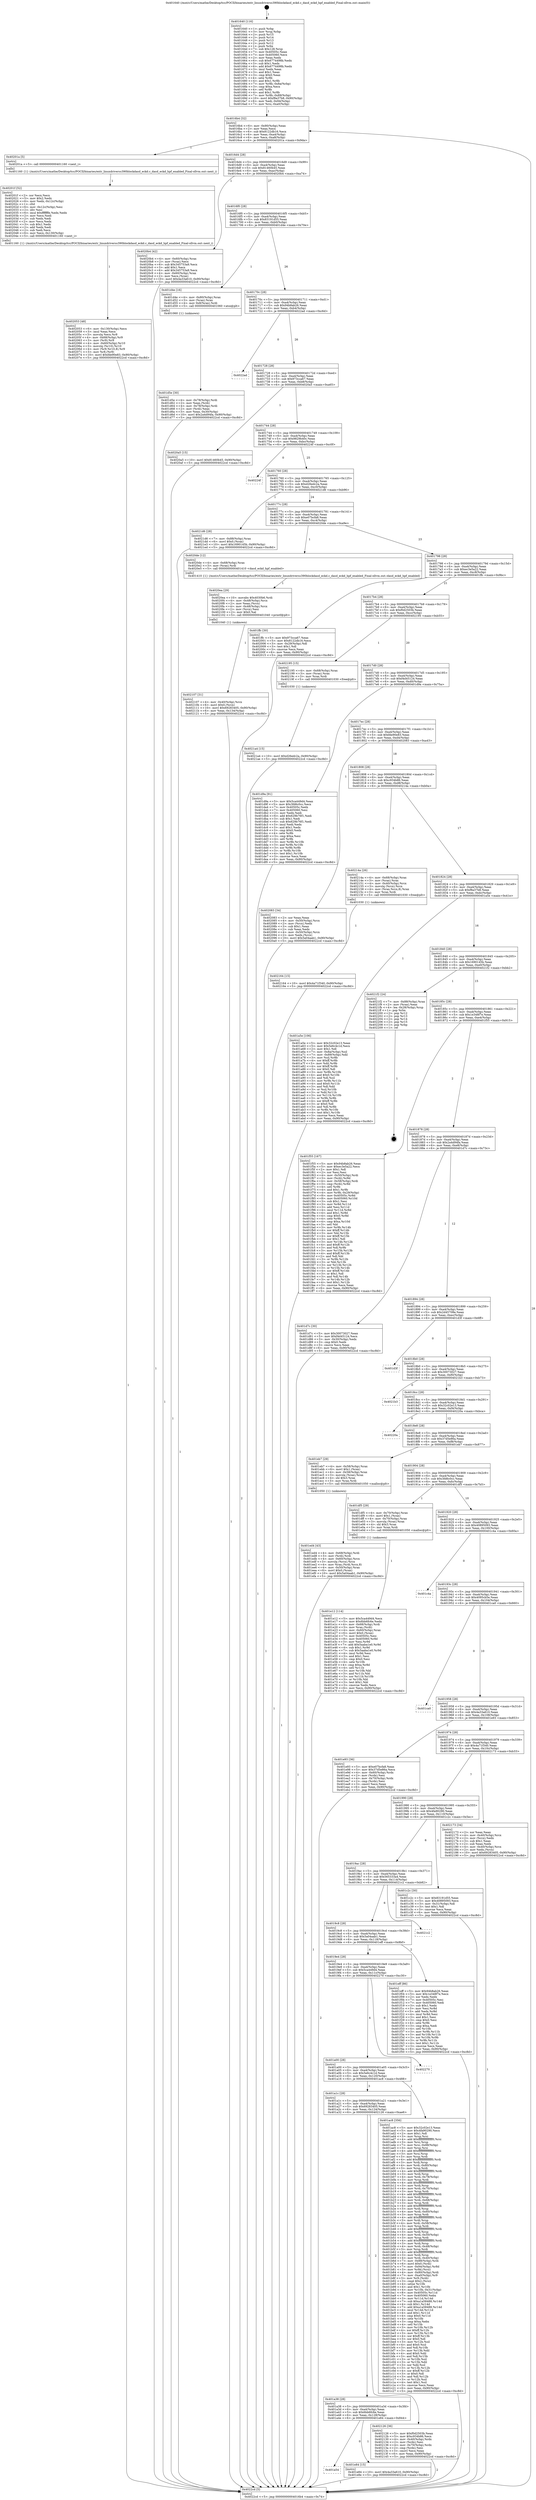 digraph "0x401640" {
  label = "0x401640 (/mnt/c/Users/mathe/Desktop/tcc/POCII/binaries/extr_linuxdriverss390blockdasd_eckd.c_dasd_eckd_hpf_enabled_Final-ollvm.out::main(0))"
  labelloc = "t"
  node[shape=record]

  Entry [label="",width=0.3,height=0.3,shape=circle,fillcolor=black,style=filled]
  "0x4016b4" [label="{
     0x4016b4 [32]\l
     | [instrs]\l
     &nbsp;&nbsp;0x4016b4 \<+6\>: mov -0x90(%rbp),%eax\l
     &nbsp;&nbsp;0x4016ba \<+2\>: mov %eax,%ecx\l
     &nbsp;&nbsp;0x4016bc \<+6\>: sub $0x8122db16,%ecx\l
     &nbsp;&nbsp;0x4016c2 \<+6\>: mov %eax,-0xa4(%rbp)\l
     &nbsp;&nbsp;0x4016c8 \<+6\>: mov %ecx,-0xa8(%rbp)\l
     &nbsp;&nbsp;0x4016ce \<+6\>: je 000000000040201a \<main+0x9da\>\l
  }"]
  "0x40201a" [label="{
     0x40201a [5]\l
     | [instrs]\l
     &nbsp;&nbsp;0x40201a \<+5\>: call 0000000000401160 \<next_i\>\l
     | [calls]\l
     &nbsp;&nbsp;0x401160 \{1\} (/mnt/c/Users/mathe/Desktop/tcc/POCII/binaries/extr_linuxdriverss390blockdasd_eckd.c_dasd_eckd_hpf_enabled_Final-ollvm.out::next_i)\l
  }"]
  "0x4016d4" [label="{
     0x4016d4 [28]\l
     | [instrs]\l
     &nbsp;&nbsp;0x4016d4 \<+5\>: jmp 00000000004016d9 \<main+0x99\>\l
     &nbsp;&nbsp;0x4016d9 \<+6\>: mov -0xa4(%rbp),%eax\l
     &nbsp;&nbsp;0x4016df \<+5\>: sub $0x81460b45,%eax\l
     &nbsp;&nbsp;0x4016e4 \<+6\>: mov %eax,-0xac(%rbp)\l
     &nbsp;&nbsp;0x4016ea \<+6\>: je 00000000004020b4 \<main+0xa74\>\l
  }"]
  Exit [label="",width=0.3,height=0.3,shape=circle,fillcolor=black,style=filled,peripheries=2]
  "0x4020b4" [label="{
     0x4020b4 [42]\l
     | [instrs]\l
     &nbsp;&nbsp;0x4020b4 \<+4\>: mov -0x60(%rbp),%rax\l
     &nbsp;&nbsp;0x4020b8 \<+2\>: mov (%rax),%ecx\l
     &nbsp;&nbsp;0x4020ba \<+6\>: sub $0x345753a9,%ecx\l
     &nbsp;&nbsp;0x4020c0 \<+3\>: add $0x1,%ecx\l
     &nbsp;&nbsp;0x4020c3 \<+6\>: add $0x345753a9,%ecx\l
     &nbsp;&nbsp;0x4020c9 \<+4\>: mov -0x60(%rbp),%rax\l
     &nbsp;&nbsp;0x4020cd \<+2\>: mov %ecx,(%rax)\l
     &nbsp;&nbsp;0x4020cf \<+10\>: movl $0x4a33a610,-0x90(%rbp)\l
     &nbsp;&nbsp;0x4020d9 \<+5\>: jmp 00000000004022cd \<main+0xc8d\>\l
  }"]
  "0x4016f0" [label="{
     0x4016f0 [28]\l
     | [instrs]\l
     &nbsp;&nbsp;0x4016f0 \<+5\>: jmp 00000000004016f5 \<main+0xb5\>\l
     &nbsp;&nbsp;0x4016f5 \<+6\>: mov -0xa4(%rbp),%eax\l
     &nbsp;&nbsp;0x4016fb \<+5\>: sub $0x83191d55,%eax\l
     &nbsp;&nbsp;0x401700 \<+6\>: mov %eax,-0xb0(%rbp)\l
     &nbsp;&nbsp;0x401706 \<+6\>: je 0000000000401d4e \<main+0x70e\>\l
  }"]
  "0x4021a4" [label="{
     0x4021a4 [15]\l
     | [instrs]\l
     &nbsp;&nbsp;0x4021a4 \<+10\>: movl $0xd26edc2a,-0x90(%rbp)\l
     &nbsp;&nbsp;0x4021ae \<+5\>: jmp 00000000004022cd \<main+0xc8d\>\l
  }"]
  "0x401d4e" [label="{
     0x401d4e [16]\l
     | [instrs]\l
     &nbsp;&nbsp;0x401d4e \<+4\>: mov -0x80(%rbp),%rax\l
     &nbsp;&nbsp;0x401d52 \<+3\>: mov (%rax),%rax\l
     &nbsp;&nbsp;0x401d55 \<+4\>: mov 0x8(%rax),%rdi\l
     &nbsp;&nbsp;0x401d59 \<+5\>: call 0000000000401060 \<atoi@plt\>\l
     | [calls]\l
     &nbsp;&nbsp;0x401060 \{1\} (unknown)\l
  }"]
  "0x40170c" [label="{
     0x40170c [28]\l
     | [instrs]\l
     &nbsp;&nbsp;0x40170c \<+5\>: jmp 0000000000401711 \<main+0xd1\>\l
     &nbsp;&nbsp;0x401711 \<+6\>: mov -0xa4(%rbp),%eax\l
     &nbsp;&nbsp;0x401717 \<+5\>: sub $0x94b8ab26,%eax\l
     &nbsp;&nbsp;0x40171c \<+6\>: mov %eax,-0xb4(%rbp)\l
     &nbsp;&nbsp;0x401722 \<+6\>: je 00000000004022ad \<main+0xc6d\>\l
  }"]
  "0x402164" [label="{
     0x402164 [15]\l
     | [instrs]\l
     &nbsp;&nbsp;0x402164 \<+10\>: movl $0x4a71f340,-0x90(%rbp)\l
     &nbsp;&nbsp;0x40216e \<+5\>: jmp 00000000004022cd \<main+0xc8d\>\l
  }"]
  "0x4022ad" [label="{
     0x4022ad\l
  }", style=dashed]
  "0x401728" [label="{
     0x401728 [28]\l
     | [instrs]\l
     &nbsp;&nbsp;0x401728 \<+5\>: jmp 000000000040172d \<main+0xed\>\l
     &nbsp;&nbsp;0x40172d \<+6\>: mov -0xa4(%rbp),%eax\l
     &nbsp;&nbsp;0x401733 \<+5\>: sub $0x973cca67,%eax\l
     &nbsp;&nbsp;0x401738 \<+6\>: mov %eax,-0xb8(%rbp)\l
     &nbsp;&nbsp;0x40173e \<+6\>: je 00000000004020a5 \<main+0xa65\>\l
  }"]
  "0x402107" [label="{
     0x402107 [31]\l
     | [instrs]\l
     &nbsp;&nbsp;0x402107 \<+4\>: mov -0x40(%rbp),%rcx\l
     &nbsp;&nbsp;0x40210b \<+6\>: movl $0x0,(%rcx)\l
     &nbsp;&nbsp;0x402111 \<+10\>: movl $0x69283405,-0x90(%rbp)\l
     &nbsp;&nbsp;0x40211b \<+6\>: mov %eax,-0x134(%rbp)\l
     &nbsp;&nbsp;0x402121 \<+5\>: jmp 00000000004022cd \<main+0xc8d\>\l
  }"]
  "0x4020a5" [label="{
     0x4020a5 [15]\l
     | [instrs]\l
     &nbsp;&nbsp;0x4020a5 \<+10\>: movl $0x81460b45,-0x90(%rbp)\l
     &nbsp;&nbsp;0x4020af \<+5\>: jmp 00000000004022cd \<main+0xc8d\>\l
  }"]
  "0x401744" [label="{
     0x401744 [28]\l
     | [instrs]\l
     &nbsp;&nbsp;0x401744 \<+5\>: jmp 0000000000401749 \<main+0x109\>\l
     &nbsp;&nbsp;0x401749 \<+6\>: mov -0xa4(%rbp),%eax\l
     &nbsp;&nbsp;0x40174f \<+5\>: sub $0x9829b40c,%eax\l
     &nbsp;&nbsp;0x401754 \<+6\>: mov %eax,-0xbc(%rbp)\l
     &nbsp;&nbsp;0x40175a \<+6\>: je 000000000040224f \<main+0xc0f\>\l
  }"]
  "0x4020ea" [label="{
     0x4020ea [29]\l
     | [instrs]\l
     &nbsp;&nbsp;0x4020ea \<+10\>: movabs $0x4030b6,%rdi\l
     &nbsp;&nbsp;0x4020f4 \<+4\>: mov -0x48(%rbp),%rcx\l
     &nbsp;&nbsp;0x4020f8 \<+2\>: mov %eax,(%rcx)\l
     &nbsp;&nbsp;0x4020fa \<+4\>: mov -0x48(%rbp),%rcx\l
     &nbsp;&nbsp;0x4020fe \<+2\>: mov (%rcx),%esi\l
     &nbsp;&nbsp;0x402100 \<+2\>: mov $0x0,%al\l
     &nbsp;&nbsp;0x402102 \<+5\>: call 0000000000401040 \<printf@plt\>\l
     | [calls]\l
     &nbsp;&nbsp;0x401040 \{1\} (unknown)\l
  }"]
  "0x40224f" [label="{
     0x40224f\l
  }", style=dashed]
  "0x401760" [label="{
     0x401760 [28]\l
     | [instrs]\l
     &nbsp;&nbsp;0x401760 \<+5\>: jmp 0000000000401765 \<main+0x125\>\l
     &nbsp;&nbsp;0x401765 \<+6\>: mov -0xa4(%rbp),%eax\l
     &nbsp;&nbsp;0x40176b \<+5\>: sub $0xd26edc2a,%eax\l
     &nbsp;&nbsp;0x401770 \<+6\>: mov %eax,-0xc0(%rbp)\l
     &nbsp;&nbsp;0x401776 \<+6\>: je 00000000004021d6 \<main+0xb96\>\l
  }"]
  "0x402053" [label="{
     0x402053 [48]\l
     | [instrs]\l
     &nbsp;&nbsp;0x402053 \<+6\>: mov -0x130(%rbp),%ecx\l
     &nbsp;&nbsp;0x402059 \<+3\>: imul %eax,%ecx\l
     &nbsp;&nbsp;0x40205c \<+3\>: movslq %ecx,%r8\l
     &nbsp;&nbsp;0x40205f \<+4\>: mov -0x68(%rbp),%r9\l
     &nbsp;&nbsp;0x402063 \<+3\>: mov (%r9),%r9\l
     &nbsp;&nbsp;0x402066 \<+4\>: mov -0x60(%rbp),%r10\l
     &nbsp;&nbsp;0x40206a \<+3\>: movslq (%r10),%r10\l
     &nbsp;&nbsp;0x40206d \<+4\>: mov (%r9,%r10,8),%r9\l
     &nbsp;&nbsp;0x402071 \<+3\>: mov %r8,(%r9)\l
     &nbsp;&nbsp;0x402074 \<+10\>: movl $0xfde90e83,-0x90(%rbp)\l
     &nbsp;&nbsp;0x40207e \<+5\>: jmp 00000000004022cd \<main+0xc8d\>\l
  }"]
  "0x4021d6" [label="{
     0x4021d6 [28]\l
     | [instrs]\l
     &nbsp;&nbsp;0x4021d6 \<+7\>: mov -0x88(%rbp),%rax\l
     &nbsp;&nbsp;0x4021dd \<+6\>: movl $0x0,(%rax)\l
     &nbsp;&nbsp;0x4021e3 \<+10\>: movl $0x1690145b,-0x90(%rbp)\l
     &nbsp;&nbsp;0x4021ed \<+5\>: jmp 00000000004022cd \<main+0xc8d\>\l
  }"]
  "0x40177c" [label="{
     0x40177c [28]\l
     | [instrs]\l
     &nbsp;&nbsp;0x40177c \<+5\>: jmp 0000000000401781 \<main+0x141\>\l
     &nbsp;&nbsp;0x401781 \<+6\>: mov -0xa4(%rbp),%eax\l
     &nbsp;&nbsp;0x401787 \<+5\>: sub $0xe07bcfa8,%eax\l
     &nbsp;&nbsp;0x40178c \<+6\>: mov %eax,-0xc4(%rbp)\l
     &nbsp;&nbsp;0x401792 \<+6\>: je 00000000004020de \<main+0xa9e\>\l
  }"]
  "0x40201f" [label="{
     0x40201f [52]\l
     | [instrs]\l
     &nbsp;&nbsp;0x40201f \<+2\>: xor %ecx,%ecx\l
     &nbsp;&nbsp;0x402021 \<+5\>: mov $0x2,%edx\l
     &nbsp;&nbsp;0x402026 \<+6\>: mov %edx,-0x12c(%rbp)\l
     &nbsp;&nbsp;0x40202c \<+1\>: cltd\l
     &nbsp;&nbsp;0x40202d \<+6\>: mov -0x12c(%rbp),%esi\l
     &nbsp;&nbsp;0x402033 \<+2\>: idiv %esi\l
     &nbsp;&nbsp;0x402035 \<+6\>: imul $0xfffffffe,%edx,%edx\l
     &nbsp;&nbsp;0x40203b \<+2\>: mov %ecx,%edi\l
     &nbsp;&nbsp;0x40203d \<+2\>: sub %edx,%edi\l
     &nbsp;&nbsp;0x40203f \<+2\>: mov %ecx,%edx\l
     &nbsp;&nbsp;0x402041 \<+3\>: sub $0x1,%edx\l
     &nbsp;&nbsp;0x402044 \<+2\>: add %edx,%edi\l
     &nbsp;&nbsp;0x402046 \<+2\>: sub %edi,%ecx\l
     &nbsp;&nbsp;0x402048 \<+6\>: mov %ecx,-0x130(%rbp)\l
     &nbsp;&nbsp;0x40204e \<+5\>: call 0000000000401160 \<next_i\>\l
     | [calls]\l
     &nbsp;&nbsp;0x401160 \{1\} (/mnt/c/Users/mathe/Desktop/tcc/POCII/binaries/extr_linuxdriverss390blockdasd_eckd.c_dasd_eckd_hpf_enabled_Final-ollvm.out::next_i)\l
  }"]
  "0x4020de" [label="{
     0x4020de [12]\l
     | [instrs]\l
     &nbsp;&nbsp;0x4020de \<+4\>: mov -0x68(%rbp),%rax\l
     &nbsp;&nbsp;0x4020e2 \<+3\>: mov (%rax),%rdi\l
     &nbsp;&nbsp;0x4020e5 \<+5\>: call 0000000000401410 \<dasd_eckd_hpf_enabled\>\l
     | [calls]\l
     &nbsp;&nbsp;0x401410 \{1\} (/mnt/c/Users/mathe/Desktop/tcc/POCII/binaries/extr_linuxdriverss390blockdasd_eckd.c_dasd_eckd_hpf_enabled_Final-ollvm.out::dasd_eckd_hpf_enabled)\l
  }"]
  "0x401798" [label="{
     0x401798 [28]\l
     | [instrs]\l
     &nbsp;&nbsp;0x401798 \<+5\>: jmp 000000000040179d \<main+0x15d\>\l
     &nbsp;&nbsp;0x40179d \<+6\>: mov -0xa4(%rbp),%eax\l
     &nbsp;&nbsp;0x4017a3 \<+5\>: sub $0xec3e5a22,%eax\l
     &nbsp;&nbsp;0x4017a8 \<+6\>: mov %eax,-0xc8(%rbp)\l
     &nbsp;&nbsp;0x4017ae \<+6\>: je 0000000000401ffc \<main+0x9bc\>\l
  }"]
  "0x401ed4" [label="{
     0x401ed4 [43]\l
     | [instrs]\l
     &nbsp;&nbsp;0x401ed4 \<+4\>: mov -0x68(%rbp),%rdi\l
     &nbsp;&nbsp;0x401ed8 \<+3\>: mov (%rdi),%rdi\l
     &nbsp;&nbsp;0x401edb \<+4\>: mov -0x60(%rbp),%rcx\l
     &nbsp;&nbsp;0x401edf \<+3\>: movslq (%rcx),%rcx\l
     &nbsp;&nbsp;0x401ee2 \<+4\>: mov %rax,(%rdi,%rcx,8)\l
     &nbsp;&nbsp;0x401ee6 \<+4\>: mov -0x50(%rbp),%rax\l
     &nbsp;&nbsp;0x401eea \<+6\>: movl $0x0,(%rax)\l
     &nbsp;&nbsp;0x401ef0 \<+10\>: movl $0x5a04aab1,-0x90(%rbp)\l
     &nbsp;&nbsp;0x401efa \<+5\>: jmp 00000000004022cd \<main+0xc8d\>\l
  }"]
  "0x401ffc" [label="{
     0x401ffc [30]\l
     | [instrs]\l
     &nbsp;&nbsp;0x401ffc \<+5\>: mov $0x973cca67,%eax\l
     &nbsp;&nbsp;0x402001 \<+5\>: mov $0x8122db16,%ecx\l
     &nbsp;&nbsp;0x402006 \<+3\>: mov -0x29(%rbp),%dl\l
     &nbsp;&nbsp;0x402009 \<+3\>: test $0x1,%dl\l
     &nbsp;&nbsp;0x40200c \<+3\>: cmovne %ecx,%eax\l
     &nbsp;&nbsp;0x40200f \<+6\>: mov %eax,-0x90(%rbp)\l
     &nbsp;&nbsp;0x402015 \<+5\>: jmp 00000000004022cd \<main+0xc8d\>\l
  }"]
  "0x4017b4" [label="{
     0x4017b4 [28]\l
     | [instrs]\l
     &nbsp;&nbsp;0x4017b4 \<+5\>: jmp 00000000004017b9 \<main+0x179\>\l
     &nbsp;&nbsp;0x4017b9 \<+6\>: mov -0xa4(%rbp),%eax\l
     &nbsp;&nbsp;0x4017bf \<+5\>: sub $0xf0d2503b,%eax\l
     &nbsp;&nbsp;0x4017c4 \<+6\>: mov %eax,-0xcc(%rbp)\l
     &nbsp;&nbsp;0x4017ca \<+6\>: je 0000000000402195 \<main+0xb55\>\l
  }"]
  "0x401a54" [label="{
     0x401a54\l
  }", style=dashed]
  "0x402195" [label="{
     0x402195 [15]\l
     | [instrs]\l
     &nbsp;&nbsp;0x402195 \<+4\>: mov -0x68(%rbp),%rax\l
     &nbsp;&nbsp;0x402199 \<+3\>: mov (%rax),%rax\l
     &nbsp;&nbsp;0x40219c \<+3\>: mov %rax,%rdi\l
     &nbsp;&nbsp;0x40219f \<+5\>: call 0000000000401030 \<free@plt\>\l
     | [calls]\l
     &nbsp;&nbsp;0x401030 \{1\} (unknown)\l
  }"]
  "0x4017d0" [label="{
     0x4017d0 [28]\l
     | [instrs]\l
     &nbsp;&nbsp;0x4017d0 \<+5\>: jmp 00000000004017d5 \<main+0x195\>\l
     &nbsp;&nbsp;0x4017d5 \<+6\>: mov -0xa4(%rbp),%eax\l
     &nbsp;&nbsp;0x4017db \<+5\>: sub $0xf4d45124,%eax\l
     &nbsp;&nbsp;0x4017e0 \<+6\>: mov %eax,-0xd0(%rbp)\l
     &nbsp;&nbsp;0x4017e6 \<+6\>: je 0000000000401d9a \<main+0x75a\>\l
  }"]
  "0x401e84" [label="{
     0x401e84 [15]\l
     | [instrs]\l
     &nbsp;&nbsp;0x401e84 \<+10\>: movl $0x4a33a610,-0x90(%rbp)\l
     &nbsp;&nbsp;0x401e8e \<+5\>: jmp 00000000004022cd \<main+0xc8d\>\l
  }"]
  "0x401d9a" [label="{
     0x401d9a [91]\l
     | [instrs]\l
     &nbsp;&nbsp;0x401d9a \<+5\>: mov $0x5ca449d4,%eax\l
     &nbsp;&nbsp;0x401d9f \<+5\>: mov $0x3fd6c0cc,%ecx\l
     &nbsp;&nbsp;0x401da4 \<+7\>: mov 0x40505c,%edx\l
     &nbsp;&nbsp;0x401dab \<+7\>: mov 0x405060,%esi\l
     &nbsp;&nbsp;0x401db2 \<+2\>: mov %edx,%edi\l
     &nbsp;&nbsp;0x401db4 \<+6\>: add $0x629b76f1,%edi\l
     &nbsp;&nbsp;0x401dba \<+3\>: sub $0x1,%edi\l
     &nbsp;&nbsp;0x401dbd \<+6\>: sub $0x629b76f1,%edi\l
     &nbsp;&nbsp;0x401dc3 \<+3\>: imul %edi,%edx\l
     &nbsp;&nbsp;0x401dc6 \<+3\>: and $0x1,%edx\l
     &nbsp;&nbsp;0x401dc9 \<+3\>: cmp $0x0,%edx\l
     &nbsp;&nbsp;0x401dcc \<+4\>: sete %r8b\l
     &nbsp;&nbsp;0x401dd0 \<+3\>: cmp $0xa,%esi\l
     &nbsp;&nbsp;0x401dd3 \<+4\>: setl %r9b\l
     &nbsp;&nbsp;0x401dd7 \<+3\>: mov %r8b,%r10b\l
     &nbsp;&nbsp;0x401dda \<+3\>: and %r9b,%r10b\l
     &nbsp;&nbsp;0x401ddd \<+3\>: xor %r9b,%r8b\l
     &nbsp;&nbsp;0x401de0 \<+3\>: or %r8b,%r10b\l
     &nbsp;&nbsp;0x401de3 \<+4\>: test $0x1,%r10b\l
     &nbsp;&nbsp;0x401de7 \<+3\>: cmovne %ecx,%eax\l
     &nbsp;&nbsp;0x401dea \<+6\>: mov %eax,-0x90(%rbp)\l
     &nbsp;&nbsp;0x401df0 \<+5\>: jmp 00000000004022cd \<main+0xc8d\>\l
  }"]
  "0x4017ec" [label="{
     0x4017ec [28]\l
     | [instrs]\l
     &nbsp;&nbsp;0x4017ec \<+5\>: jmp 00000000004017f1 \<main+0x1b1\>\l
     &nbsp;&nbsp;0x4017f1 \<+6\>: mov -0xa4(%rbp),%eax\l
     &nbsp;&nbsp;0x4017f7 \<+5\>: sub $0xfde90e83,%eax\l
     &nbsp;&nbsp;0x4017fc \<+6\>: mov %eax,-0xd4(%rbp)\l
     &nbsp;&nbsp;0x401802 \<+6\>: je 0000000000402083 \<main+0xa43\>\l
  }"]
  "0x401a38" [label="{
     0x401a38 [28]\l
     | [instrs]\l
     &nbsp;&nbsp;0x401a38 \<+5\>: jmp 0000000000401a3d \<main+0x3fd\>\l
     &nbsp;&nbsp;0x401a3d \<+6\>: mov -0xa4(%rbp),%eax\l
     &nbsp;&nbsp;0x401a43 \<+5\>: sub $0x6bb6fc6e,%eax\l
     &nbsp;&nbsp;0x401a48 \<+6\>: mov %eax,-0x128(%rbp)\l
     &nbsp;&nbsp;0x401a4e \<+6\>: je 0000000000401e84 \<main+0x844\>\l
  }"]
  "0x402083" [label="{
     0x402083 [34]\l
     | [instrs]\l
     &nbsp;&nbsp;0x402083 \<+2\>: xor %eax,%eax\l
     &nbsp;&nbsp;0x402085 \<+4\>: mov -0x50(%rbp),%rcx\l
     &nbsp;&nbsp;0x402089 \<+2\>: mov (%rcx),%edx\l
     &nbsp;&nbsp;0x40208b \<+3\>: sub $0x1,%eax\l
     &nbsp;&nbsp;0x40208e \<+2\>: sub %eax,%edx\l
     &nbsp;&nbsp;0x402090 \<+4\>: mov -0x50(%rbp),%rcx\l
     &nbsp;&nbsp;0x402094 \<+2\>: mov %edx,(%rcx)\l
     &nbsp;&nbsp;0x402096 \<+10\>: movl $0x5a04aab1,-0x90(%rbp)\l
     &nbsp;&nbsp;0x4020a0 \<+5\>: jmp 00000000004022cd \<main+0xc8d\>\l
  }"]
  "0x401808" [label="{
     0x401808 [28]\l
     | [instrs]\l
     &nbsp;&nbsp;0x401808 \<+5\>: jmp 000000000040180d \<main+0x1cd\>\l
     &nbsp;&nbsp;0x40180d \<+6\>: mov -0xa4(%rbp),%eax\l
     &nbsp;&nbsp;0x401813 \<+5\>: sub $0xc934b86,%eax\l
     &nbsp;&nbsp;0x401818 \<+6\>: mov %eax,-0xd8(%rbp)\l
     &nbsp;&nbsp;0x40181e \<+6\>: je 000000000040214a \<main+0xb0a\>\l
  }"]
  "0x402126" [label="{
     0x402126 [36]\l
     | [instrs]\l
     &nbsp;&nbsp;0x402126 \<+5\>: mov $0xf0d2503b,%eax\l
     &nbsp;&nbsp;0x40212b \<+5\>: mov $0xc934b86,%ecx\l
     &nbsp;&nbsp;0x402130 \<+4\>: mov -0x40(%rbp),%rdx\l
     &nbsp;&nbsp;0x402134 \<+2\>: mov (%rdx),%esi\l
     &nbsp;&nbsp;0x402136 \<+4\>: mov -0x70(%rbp),%rdx\l
     &nbsp;&nbsp;0x40213a \<+2\>: cmp (%rdx),%esi\l
     &nbsp;&nbsp;0x40213c \<+3\>: cmovl %ecx,%eax\l
     &nbsp;&nbsp;0x40213f \<+6\>: mov %eax,-0x90(%rbp)\l
     &nbsp;&nbsp;0x402145 \<+5\>: jmp 00000000004022cd \<main+0xc8d\>\l
  }"]
  "0x40214a" [label="{
     0x40214a [26]\l
     | [instrs]\l
     &nbsp;&nbsp;0x40214a \<+4\>: mov -0x68(%rbp),%rax\l
     &nbsp;&nbsp;0x40214e \<+3\>: mov (%rax),%rax\l
     &nbsp;&nbsp;0x402151 \<+4\>: mov -0x40(%rbp),%rcx\l
     &nbsp;&nbsp;0x402155 \<+3\>: movslq (%rcx),%rcx\l
     &nbsp;&nbsp;0x402158 \<+4\>: mov (%rax,%rcx,8),%rax\l
     &nbsp;&nbsp;0x40215c \<+3\>: mov %rax,%rdi\l
     &nbsp;&nbsp;0x40215f \<+5\>: call 0000000000401030 \<free@plt\>\l
     | [calls]\l
     &nbsp;&nbsp;0x401030 \{1\} (unknown)\l
  }"]
  "0x401824" [label="{
     0x401824 [28]\l
     | [instrs]\l
     &nbsp;&nbsp;0x401824 \<+5\>: jmp 0000000000401829 \<main+0x1e9\>\l
     &nbsp;&nbsp;0x401829 \<+6\>: mov -0xa4(%rbp),%eax\l
     &nbsp;&nbsp;0x40182f \<+5\>: sub $0xf8a37b8,%eax\l
     &nbsp;&nbsp;0x401834 \<+6\>: mov %eax,-0xdc(%rbp)\l
     &nbsp;&nbsp;0x40183a \<+6\>: je 0000000000401a5e \<main+0x41e\>\l
  }"]
  "0x401e12" [label="{
     0x401e12 [114]\l
     | [instrs]\l
     &nbsp;&nbsp;0x401e12 \<+5\>: mov $0x5ca449d4,%ecx\l
     &nbsp;&nbsp;0x401e17 \<+5\>: mov $0x6bb6fc6e,%edx\l
     &nbsp;&nbsp;0x401e1c \<+4\>: mov -0x68(%rbp),%rdi\l
     &nbsp;&nbsp;0x401e20 \<+3\>: mov %rax,(%rdi)\l
     &nbsp;&nbsp;0x401e23 \<+4\>: mov -0x60(%rbp),%rax\l
     &nbsp;&nbsp;0x401e27 \<+6\>: movl $0x0,(%rax)\l
     &nbsp;&nbsp;0x401e2d \<+7\>: mov 0x40505c,%esi\l
     &nbsp;&nbsp;0x401e34 \<+8\>: mov 0x405060,%r8d\l
     &nbsp;&nbsp;0x401e3c \<+3\>: mov %esi,%r9d\l
     &nbsp;&nbsp;0x401e3f \<+7\>: add $0x5aaba1e0,%r9d\l
     &nbsp;&nbsp;0x401e46 \<+4\>: sub $0x1,%r9d\l
     &nbsp;&nbsp;0x401e4a \<+7\>: sub $0x5aaba1e0,%r9d\l
     &nbsp;&nbsp;0x401e51 \<+4\>: imul %r9d,%esi\l
     &nbsp;&nbsp;0x401e55 \<+3\>: and $0x1,%esi\l
     &nbsp;&nbsp;0x401e58 \<+3\>: cmp $0x0,%esi\l
     &nbsp;&nbsp;0x401e5b \<+4\>: sete %r10b\l
     &nbsp;&nbsp;0x401e5f \<+4\>: cmp $0xa,%r8d\l
     &nbsp;&nbsp;0x401e63 \<+4\>: setl %r11b\l
     &nbsp;&nbsp;0x401e67 \<+3\>: mov %r10b,%bl\l
     &nbsp;&nbsp;0x401e6a \<+3\>: and %r11b,%bl\l
     &nbsp;&nbsp;0x401e6d \<+3\>: xor %r11b,%r10b\l
     &nbsp;&nbsp;0x401e70 \<+3\>: or %r10b,%bl\l
     &nbsp;&nbsp;0x401e73 \<+3\>: test $0x1,%bl\l
     &nbsp;&nbsp;0x401e76 \<+3\>: cmovne %edx,%ecx\l
     &nbsp;&nbsp;0x401e79 \<+6\>: mov %ecx,-0x90(%rbp)\l
     &nbsp;&nbsp;0x401e7f \<+5\>: jmp 00000000004022cd \<main+0xc8d\>\l
  }"]
  "0x401a5e" [label="{
     0x401a5e [106]\l
     | [instrs]\l
     &nbsp;&nbsp;0x401a5e \<+5\>: mov $0x32c02e13,%eax\l
     &nbsp;&nbsp;0x401a63 \<+5\>: mov $0x5e6c4c1d,%ecx\l
     &nbsp;&nbsp;0x401a68 \<+2\>: mov $0x1,%dl\l
     &nbsp;&nbsp;0x401a6a \<+7\>: mov -0x8a(%rbp),%sil\l
     &nbsp;&nbsp;0x401a71 \<+7\>: mov -0x89(%rbp),%dil\l
     &nbsp;&nbsp;0x401a78 \<+3\>: mov %sil,%r8b\l
     &nbsp;&nbsp;0x401a7b \<+4\>: xor $0xff,%r8b\l
     &nbsp;&nbsp;0x401a7f \<+3\>: mov %dil,%r9b\l
     &nbsp;&nbsp;0x401a82 \<+4\>: xor $0xff,%r9b\l
     &nbsp;&nbsp;0x401a86 \<+3\>: xor $0x0,%dl\l
     &nbsp;&nbsp;0x401a89 \<+3\>: mov %r8b,%r10b\l
     &nbsp;&nbsp;0x401a8c \<+4\>: and $0x0,%r10b\l
     &nbsp;&nbsp;0x401a90 \<+3\>: and %dl,%sil\l
     &nbsp;&nbsp;0x401a93 \<+3\>: mov %r9b,%r11b\l
     &nbsp;&nbsp;0x401a96 \<+4\>: and $0x0,%r11b\l
     &nbsp;&nbsp;0x401a9a \<+3\>: and %dl,%dil\l
     &nbsp;&nbsp;0x401a9d \<+3\>: or %sil,%r10b\l
     &nbsp;&nbsp;0x401aa0 \<+3\>: or %dil,%r11b\l
     &nbsp;&nbsp;0x401aa3 \<+3\>: xor %r11b,%r10b\l
     &nbsp;&nbsp;0x401aa6 \<+3\>: or %r9b,%r8b\l
     &nbsp;&nbsp;0x401aa9 \<+4\>: xor $0xff,%r8b\l
     &nbsp;&nbsp;0x401aad \<+3\>: or $0x0,%dl\l
     &nbsp;&nbsp;0x401ab0 \<+3\>: and %dl,%r8b\l
     &nbsp;&nbsp;0x401ab3 \<+3\>: or %r8b,%r10b\l
     &nbsp;&nbsp;0x401ab6 \<+4\>: test $0x1,%r10b\l
     &nbsp;&nbsp;0x401aba \<+3\>: cmovne %ecx,%eax\l
     &nbsp;&nbsp;0x401abd \<+6\>: mov %eax,-0x90(%rbp)\l
     &nbsp;&nbsp;0x401ac3 \<+5\>: jmp 00000000004022cd \<main+0xc8d\>\l
  }"]
  "0x401840" [label="{
     0x401840 [28]\l
     | [instrs]\l
     &nbsp;&nbsp;0x401840 \<+5\>: jmp 0000000000401845 \<main+0x205\>\l
     &nbsp;&nbsp;0x401845 \<+6\>: mov -0xa4(%rbp),%eax\l
     &nbsp;&nbsp;0x40184b \<+5\>: sub $0x1690145b,%eax\l
     &nbsp;&nbsp;0x401850 \<+6\>: mov %eax,-0xe0(%rbp)\l
     &nbsp;&nbsp;0x401856 \<+6\>: je 00000000004021f2 \<main+0xbb2\>\l
  }"]
  "0x4022cd" [label="{
     0x4022cd [5]\l
     | [instrs]\l
     &nbsp;&nbsp;0x4022cd \<+5\>: jmp 00000000004016b4 \<main+0x74\>\l
  }"]
  "0x401640" [label="{
     0x401640 [116]\l
     | [instrs]\l
     &nbsp;&nbsp;0x401640 \<+1\>: push %rbp\l
     &nbsp;&nbsp;0x401641 \<+3\>: mov %rsp,%rbp\l
     &nbsp;&nbsp;0x401644 \<+2\>: push %r15\l
     &nbsp;&nbsp;0x401646 \<+2\>: push %r14\l
     &nbsp;&nbsp;0x401648 \<+2\>: push %r13\l
     &nbsp;&nbsp;0x40164a \<+2\>: push %r12\l
     &nbsp;&nbsp;0x40164c \<+1\>: push %rbx\l
     &nbsp;&nbsp;0x40164d \<+7\>: sub $0x128,%rsp\l
     &nbsp;&nbsp;0x401654 \<+7\>: mov 0x40505c,%eax\l
     &nbsp;&nbsp;0x40165b \<+7\>: mov 0x405060,%ecx\l
     &nbsp;&nbsp;0x401662 \<+2\>: mov %eax,%edx\l
     &nbsp;&nbsp;0x401664 \<+6\>: sub $0x6774498b,%edx\l
     &nbsp;&nbsp;0x40166a \<+3\>: sub $0x1,%edx\l
     &nbsp;&nbsp;0x40166d \<+6\>: add $0x6774498b,%edx\l
     &nbsp;&nbsp;0x401673 \<+3\>: imul %edx,%eax\l
     &nbsp;&nbsp;0x401676 \<+3\>: and $0x1,%eax\l
     &nbsp;&nbsp;0x401679 \<+3\>: cmp $0x0,%eax\l
     &nbsp;&nbsp;0x40167c \<+4\>: sete %r8b\l
     &nbsp;&nbsp;0x401680 \<+4\>: and $0x1,%r8b\l
     &nbsp;&nbsp;0x401684 \<+7\>: mov %r8b,-0x8a(%rbp)\l
     &nbsp;&nbsp;0x40168b \<+3\>: cmp $0xa,%ecx\l
     &nbsp;&nbsp;0x40168e \<+4\>: setl %r8b\l
     &nbsp;&nbsp;0x401692 \<+4\>: and $0x1,%r8b\l
     &nbsp;&nbsp;0x401696 \<+7\>: mov %r8b,-0x89(%rbp)\l
     &nbsp;&nbsp;0x40169d \<+10\>: movl $0xf8a37b8,-0x90(%rbp)\l
     &nbsp;&nbsp;0x4016a7 \<+6\>: mov %edi,-0x94(%rbp)\l
     &nbsp;&nbsp;0x4016ad \<+7\>: mov %rsi,-0xa0(%rbp)\l
  }"]
  "0x401d5e" [label="{
     0x401d5e [30]\l
     | [instrs]\l
     &nbsp;&nbsp;0x401d5e \<+4\>: mov -0x78(%rbp),%rdi\l
     &nbsp;&nbsp;0x401d62 \<+2\>: mov %eax,(%rdi)\l
     &nbsp;&nbsp;0x401d64 \<+4\>: mov -0x78(%rbp),%rdi\l
     &nbsp;&nbsp;0x401d68 \<+2\>: mov (%rdi),%eax\l
     &nbsp;&nbsp;0x401d6a \<+3\>: mov %eax,-0x30(%rbp)\l
     &nbsp;&nbsp;0x401d6d \<+10\>: movl $0x2a4d94fa,-0x90(%rbp)\l
     &nbsp;&nbsp;0x401d77 \<+5\>: jmp 00000000004022cd \<main+0xc8d\>\l
  }"]
  "0x4021f2" [label="{
     0x4021f2 [24]\l
     | [instrs]\l
     &nbsp;&nbsp;0x4021f2 \<+7\>: mov -0x88(%rbp),%rax\l
     &nbsp;&nbsp;0x4021f9 \<+2\>: mov (%rax),%eax\l
     &nbsp;&nbsp;0x4021fb \<+4\>: lea -0x28(%rbp),%rsp\l
     &nbsp;&nbsp;0x4021ff \<+1\>: pop %rbx\l
     &nbsp;&nbsp;0x402200 \<+2\>: pop %r12\l
     &nbsp;&nbsp;0x402202 \<+2\>: pop %r13\l
     &nbsp;&nbsp;0x402204 \<+2\>: pop %r14\l
     &nbsp;&nbsp;0x402206 \<+2\>: pop %r15\l
     &nbsp;&nbsp;0x402208 \<+1\>: pop %rbp\l
     &nbsp;&nbsp;0x402209 \<+1\>: ret\l
  }"]
  "0x40185c" [label="{
     0x40185c [28]\l
     | [instrs]\l
     &nbsp;&nbsp;0x40185c \<+5\>: jmp 0000000000401861 \<main+0x221\>\l
     &nbsp;&nbsp;0x401861 \<+6\>: mov -0xa4(%rbp),%eax\l
     &nbsp;&nbsp;0x401867 \<+5\>: sub $0x1e348f7e,%eax\l
     &nbsp;&nbsp;0x40186c \<+6\>: mov %eax,-0xe4(%rbp)\l
     &nbsp;&nbsp;0x401872 \<+6\>: je 0000000000401f55 \<main+0x915\>\l
  }"]
  "0x401a1c" [label="{
     0x401a1c [28]\l
     | [instrs]\l
     &nbsp;&nbsp;0x401a1c \<+5\>: jmp 0000000000401a21 \<main+0x3e1\>\l
     &nbsp;&nbsp;0x401a21 \<+6\>: mov -0xa4(%rbp),%eax\l
     &nbsp;&nbsp;0x401a27 \<+5\>: sub $0x69283405,%eax\l
     &nbsp;&nbsp;0x401a2c \<+6\>: mov %eax,-0x124(%rbp)\l
     &nbsp;&nbsp;0x401a32 \<+6\>: je 0000000000402126 \<main+0xae6\>\l
  }"]
  "0x401f55" [label="{
     0x401f55 [167]\l
     | [instrs]\l
     &nbsp;&nbsp;0x401f55 \<+5\>: mov $0x94b8ab26,%eax\l
     &nbsp;&nbsp;0x401f5a \<+5\>: mov $0xec3e5a22,%ecx\l
     &nbsp;&nbsp;0x401f5f \<+2\>: mov $0x1,%dl\l
     &nbsp;&nbsp;0x401f61 \<+2\>: xor %esi,%esi\l
     &nbsp;&nbsp;0x401f63 \<+4\>: mov -0x50(%rbp),%rdi\l
     &nbsp;&nbsp;0x401f67 \<+3\>: mov (%rdi),%r8d\l
     &nbsp;&nbsp;0x401f6a \<+4\>: mov -0x58(%rbp),%rdi\l
     &nbsp;&nbsp;0x401f6e \<+3\>: cmp (%rdi),%r8d\l
     &nbsp;&nbsp;0x401f71 \<+4\>: setl %r9b\l
     &nbsp;&nbsp;0x401f75 \<+4\>: and $0x1,%r9b\l
     &nbsp;&nbsp;0x401f79 \<+4\>: mov %r9b,-0x29(%rbp)\l
     &nbsp;&nbsp;0x401f7d \<+8\>: mov 0x40505c,%r8d\l
     &nbsp;&nbsp;0x401f85 \<+8\>: mov 0x405060,%r10d\l
     &nbsp;&nbsp;0x401f8d \<+3\>: sub $0x1,%esi\l
     &nbsp;&nbsp;0x401f90 \<+3\>: mov %r8d,%r11d\l
     &nbsp;&nbsp;0x401f93 \<+3\>: add %esi,%r11d\l
     &nbsp;&nbsp;0x401f96 \<+4\>: imul %r11d,%r8d\l
     &nbsp;&nbsp;0x401f9a \<+4\>: and $0x1,%r8d\l
     &nbsp;&nbsp;0x401f9e \<+4\>: cmp $0x0,%r8d\l
     &nbsp;&nbsp;0x401fa2 \<+4\>: sete %r9b\l
     &nbsp;&nbsp;0x401fa6 \<+4\>: cmp $0xa,%r10d\l
     &nbsp;&nbsp;0x401faa \<+3\>: setl %bl\l
     &nbsp;&nbsp;0x401fad \<+3\>: mov %r9b,%r14b\l
     &nbsp;&nbsp;0x401fb0 \<+4\>: xor $0xff,%r14b\l
     &nbsp;&nbsp;0x401fb4 \<+3\>: mov %bl,%r15b\l
     &nbsp;&nbsp;0x401fb7 \<+4\>: xor $0xff,%r15b\l
     &nbsp;&nbsp;0x401fbb \<+3\>: xor $0x1,%dl\l
     &nbsp;&nbsp;0x401fbe \<+3\>: mov %r14b,%r12b\l
     &nbsp;&nbsp;0x401fc1 \<+4\>: and $0xff,%r12b\l
     &nbsp;&nbsp;0x401fc5 \<+3\>: and %dl,%r9b\l
     &nbsp;&nbsp;0x401fc8 \<+3\>: mov %r15b,%r13b\l
     &nbsp;&nbsp;0x401fcb \<+4\>: and $0xff,%r13b\l
     &nbsp;&nbsp;0x401fcf \<+2\>: and %dl,%bl\l
     &nbsp;&nbsp;0x401fd1 \<+3\>: or %r9b,%r12b\l
     &nbsp;&nbsp;0x401fd4 \<+3\>: or %bl,%r13b\l
     &nbsp;&nbsp;0x401fd7 \<+3\>: xor %r13b,%r12b\l
     &nbsp;&nbsp;0x401fda \<+3\>: or %r15b,%r14b\l
     &nbsp;&nbsp;0x401fdd \<+4\>: xor $0xff,%r14b\l
     &nbsp;&nbsp;0x401fe1 \<+3\>: or $0x1,%dl\l
     &nbsp;&nbsp;0x401fe4 \<+3\>: and %dl,%r14b\l
     &nbsp;&nbsp;0x401fe7 \<+3\>: or %r14b,%r12b\l
     &nbsp;&nbsp;0x401fea \<+4\>: test $0x1,%r12b\l
     &nbsp;&nbsp;0x401fee \<+3\>: cmovne %ecx,%eax\l
     &nbsp;&nbsp;0x401ff1 \<+6\>: mov %eax,-0x90(%rbp)\l
     &nbsp;&nbsp;0x401ff7 \<+5\>: jmp 00000000004022cd \<main+0xc8d\>\l
  }"]
  "0x401878" [label="{
     0x401878 [28]\l
     | [instrs]\l
     &nbsp;&nbsp;0x401878 \<+5\>: jmp 000000000040187d \<main+0x23d\>\l
     &nbsp;&nbsp;0x40187d \<+6\>: mov -0xa4(%rbp),%eax\l
     &nbsp;&nbsp;0x401883 \<+5\>: sub $0x2a4d94fa,%eax\l
     &nbsp;&nbsp;0x401888 \<+6\>: mov %eax,-0xe8(%rbp)\l
     &nbsp;&nbsp;0x40188e \<+6\>: je 0000000000401d7c \<main+0x73c\>\l
  }"]
  "0x401ac8" [label="{
     0x401ac8 [356]\l
     | [instrs]\l
     &nbsp;&nbsp;0x401ac8 \<+5\>: mov $0x32c02e13,%eax\l
     &nbsp;&nbsp;0x401acd \<+5\>: mov $0x4fa90290,%ecx\l
     &nbsp;&nbsp;0x401ad2 \<+2\>: mov $0x1,%dl\l
     &nbsp;&nbsp;0x401ad4 \<+3\>: mov %rsp,%rsi\l
     &nbsp;&nbsp;0x401ad7 \<+4\>: add $0xfffffffffffffff0,%rsi\l
     &nbsp;&nbsp;0x401adb \<+3\>: mov %rsi,%rsp\l
     &nbsp;&nbsp;0x401ade \<+7\>: mov %rsi,-0x88(%rbp)\l
     &nbsp;&nbsp;0x401ae5 \<+3\>: mov %rsp,%rsi\l
     &nbsp;&nbsp;0x401ae8 \<+4\>: add $0xfffffffffffffff0,%rsi\l
     &nbsp;&nbsp;0x401aec \<+3\>: mov %rsi,%rsp\l
     &nbsp;&nbsp;0x401aef \<+3\>: mov %rsp,%rdi\l
     &nbsp;&nbsp;0x401af2 \<+4\>: add $0xfffffffffffffff0,%rdi\l
     &nbsp;&nbsp;0x401af6 \<+3\>: mov %rdi,%rsp\l
     &nbsp;&nbsp;0x401af9 \<+4\>: mov %rdi,-0x80(%rbp)\l
     &nbsp;&nbsp;0x401afd \<+3\>: mov %rsp,%rdi\l
     &nbsp;&nbsp;0x401b00 \<+4\>: add $0xfffffffffffffff0,%rdi\l
     &nbsp;&nbsp;0x401b04 \<+3\>: mov %rdi,%rsp\l
     &nbsp;&nbsp;0x401b07 \<+4\>: mov %rdi,-0x78(%rbp)\l
     &nbsp;&nbsp;0x401b0b \<+3\>: mov %rsp,%rdi\l
     &nbsp;&nbsp;0x401b0e \<+4\>: add $0xfffffffffffffff0,%rdi\l
     &nbsp;&nbsp;0x401b12 \<+3\>: mov %rdi,%rsp\l
     &nbsp;&nbsp;0x401b15 \<+4\>: mov %rdi,-0x70(%rbp)\l
     &nbsp;&nbsp;0x401b19 \<+3\>: mov %rsp,%rdi\l
     &nbsp;&nbsp;0x401b1c \<+4\>: add $0xfffffffffffffff0,%rdi\l
     &nbsp;&nbsp;0x401b20 \<+3\>: mov %rdi,%rsp\l
     &nbsp;&nbsp;0x401b23 \<+4\>: mov %rdi,-0x68(%rbp)\l
     &nbsp;&nbsp;0x401b27 \<+3\>: mov %rsp,%rdi\l
     &nbsp;&nbsp;0x401b2a \<+4\>: add $0xfffffffffffffff0,%rdi\l
     &nbsp;&nbsp;0x401b2e \<+3\>: mov %rdi,%rsp\l
     &nbsp;&nbsp;0x401b31 \<+4\>: mov %rdi,-0x60(%rbp)\l
     &nbsp;&nbsp;0x401b35 \<+3\>: mov %rsp,%rdi\l
     &nbsp;&nbsp;0x401b38 \<+4\>: add $0xfffffffffffffff0,%rdi\l
     &nbsp;&nbsp;0x401b3c \<+3\>: mov %rdi,%rsp\l
     &nbsp;&nbsp;0x401b3f \<+4\>: mov %rdi,-0x58(%rbp)\l
     &nbsp;&nbsp;0x401b43 \<+3\>: mov %rsp,%rdi\l
     &nbsp;&nbsp;0x401b46 \<+4\>: add $0xfffffffffffffff0,%rdi\l
     &nbsp;&nbsp;0x401b4a \<+3\>: mov %rdi,%rsp\l
     &nbsp;&nbsp;0x401b4d \<+4\>: mov %rdi,-0x50(%rbp)\l
     &nbsp;&nbsp;0x401b51 \<+3\>: mov %rsp,%rdi\l
     &nbsp;&nbsp;0x401b54 \<+4\>: add $0xfffffffffffffff0,%rdi\l
     &nbsp;&nbsp;0x401b58 \<+3\>: mov %rdi,%rsp\l
     &nbsp;&nbsp;0x401b5b \<+4\>: mov %rdi,-0x48(%rbp)\l
     &nbsp;&nbsp;0x401b5f \<+3\>: mov %rsp,%rdi\l
     &nbsp;&nbsp;0x401b62 \<+4\>: add $0xfffffffffffffff0,%rdi\l
     &nbsp;&nbsp;0x401b66 \<+3\>: mov %rdi,%rsp\l
     &nbsp;&nbsp;0x401b69 \<+4\>: mov %rdi,-0x40(%rbp)\l
     &nbsp;&nbsp;0x401b6d \<+7\>: mov -0x88(%rbp),%rdi\l
     &nbsp;&nbsp;0x401b74 \<+6\>: movl $0x0,(%rdi)\l
     &nbsp;&nbsp;0x401b7a \<+7\>: mov -0x94(%rbp),%r8d\l
     &nbsp;&nbsp;0x401b81 \<+3\>: mov %r8d,(%rsi)\l
     &nbsp;&nbsp;0x401b84 \<+4\>: mov -0x80(%rbp),%rdi\l
     &nbsp;&nbsp;0x401b88 \<+7\>: mov -0xa0(%rbp),%r9\l
     &nbsp;&nbsp;0x401b8f \<+3\>: mov %r9,(%rdi)\l
     &nbsp;&nbsp;0x401b92 \<+3\>: cmpl $0x2,(%rsi)\l
     &nbsp;&nbsp;0x401b95 \<+4\>: setne %r10b\l
     &nbsp;&nbsp;0x401b99 \<+4\>: and $0x1,%r10b\l
     &nbsp;&nbsp;0x401b9d \<+4\>: mov %r10b,-0x31(%rbp)\l
     &nbsp;&nbsp;0x401ba1 \<+8\>: mov 0x40505c,%r11d\l
     &nbsp;&nbsp;0x401ba9 \<+7\>: mov 0x405060,%ebx\l
     &nbsp;&nbsp;0x401bb0 \<+3\>: mov %r11d,%r14d\l
     &nbsp;&nbsp;0x401bb3 \<+7\>: sub $0xa1a58488,%r14d\l
     &nbsp;&nbsp;0x401bba \<+4\>: sub $0x1,%r14d\l
     &nbsp;&nbsp;0x401bbe \<+7\>: add $0xa1a58488,%r14d\l
     &nbsp;&nbsp;0x401bc5 \<+4\>: imul %r14d,%r11d\l
     &nbsp;&nbsp;0x401bc9 \<+4\>: and $0x1,%r11d\l
     &nbsp;&nbsp;0x401bcd \<+4\>: cmp $0x0,%r11d\l
     &nbsp;&nbsp;0x401bd1 \<+4\>: sete %r10b\l
     &nbsp;&nbsp;0x401bd5 \<+3\>: cmp $0xa,%ebx\l
     &nbsp;&nbsp;0x401bd8 \<+4\>: setl %r15b\l
     &nbsp;&nbsp;0x401bdc \<+3\>: mov %r10b,%r12b\l
     &nbsp;&nbsp;0x401bdf \<+4\>: xor $0xff,%r12b\l
     &nbsp;&nbsp;0x401be3 \<+3\>: mov %r15b,%r13b\l
     &nbsp;&nbsp;0x401be6 \<+4\>: xor $0xff,%r13b\l
     &nbsp;&nbsp;0x401bea \<+3\>: xor $0x0,%dl\l
     &nbsp;&nbsp;0x401bed \<+3\>: mov %r12b,%sil\l
     &nbsp;&nbsp;0x401bf0 \<+4\>: and $0x0,%sil\l
     &nbsp;&nbsp;0x401bf4 \<+3\>: and %dl,%r10b\l
     &nbsp;&nbsp;0x401bf7 \<+3\>: mov %r13b,%dil\l
     &nbsp;&nbsp;0x401bfa \<+4\>: and $0x0,%dil\l
     &nbsp;&nbsp;0x401bfe \<+3\>: and %dl,%r15b\l
     &nbsp;&nbsp;0x401c01 \<+3\>: or %r10b,%sil\l
     &nbsp;&nbsp;0x401c04 \<+3\>: or %r15b,%dil\l
     &nbsp;&nbsp;0x401c07 \<+3\>: xor %dil,%sil\l
     &nbsp;&nbsp;0x401c0a \<+3\>: or %r13b,%r12b\l
     &nbsp;&nbsp;0x401c0d \<+4\>: xor $0xff,%r12b\l
     &nbsp;&nbsp;0x401c11 \<+3\>: or $0x0,%dl\l
     &nbsp;&nbsp;0x401c14 \<+3\>: and %dl,%r12b\l
     &nbsp;&nbsp;0x401c17 \<+3\>: or %r12b,%sil\l
     &nbsp;&nbsp;0x401c1a \<+4\>: test $0x1,%sil\l
     &nbsp;&nbsp;0x401c1e \<+3\>: cmovne %ecx,%eax\l
     &nbsp;&nbsp;0x401c21 \<+6\>: mov %eax,-0x90(%rbp)\l
     &nbsp;&nbsp;0x401c27 \<+5\>: jmp 00000000004022cd \<main+0xc8d\>\l
  }"]
  "0x401d7c" [label="{
     0x401d7c [30]\l
     | [instrs]\l
     &nbsp;&nbsp;0x401d7c \<+5\>: mov $0x30073027,%eax\l
     &nbsp;&nbsp;0x401d81 \<+5\>: mov $0xf4d45124,%ecx\l
     &nbsp;&nbsp;0x401d86 \<+3\>: mov -0x30(%rbp),%edx\l
     &nbsp;&nbsp;0x401d89 \<+3\>: cmp $0x0,%edx\l
     &nbsp;&nbsp;0x401d8c \<+3\>: cmove %ecx,%eax\l
     &nbsp;&nbsp;0x401d8f \<+6\>: mov %eax,-0x90(%rbp)\l
     &nbsp;&nbsp;0x401d95 \<+5\>: jmp 00000000004022cd \<main+0xc8d\>\l
  }"]
  "0x401894" [label="{
     0x401894 [28]\l
     | [instrs]\l
     &nbsp;&nbsp;0x401894 \<+5\>: jmp 0000000000401899 \<main+0x259\>\l
     &nbsp;&nbsp;0x401899 \<+6\>: mov -0xa4(%rbp),%eax\l
     &nbsp;&nbsp;0x40189f \<+5\>: sub $0x2d45708e,%eax\l
     &nbsp;&nbsp;0x4018a4 \<+6\>: mov %eax,-0xec(%rbp)\l
     &nbsp;&nbsp;0x4018aa \<+6\>: je 0000000000401d3f \<main+0x6ff\>\l
  }"]
  "0x401a00" [label="{
     0x401a00 [28]\l
     | [instrs]\l
     &nbsp;&nbsp;0x401a00 \<+5\>: jmp 0000000000401a05 \<main+0x3c5\>\l
     &nbsp;&nbsp;0x401a05 \<+6\>: mov -0xa4(%rbp),%eax\l
     &nbsp;&nbsp;0x401a0b \<+5\>: sub $0x5e6c4c1d,%eax\l
     &nbsp;&nbsp;0x401a10 \<+6\>: mov %eax,-0x120(%rbp)\l
     &nbsp;&nbsp;0x401a16 \<+6\>: je 0000000000401ac8 \<main+0x488\>\l
  }"]
  "0x401d3f" [label="{
     0x401d3f\l
  }", style=dashed]
  "0x4018b0" [label="{
     0x4018b0 [28]\l
     | [instrs]\l
     &nbsp;&nbsp;0x4018b0 \<+5\>: jmp 00000000004018b5 \<main+0x275\>\l
     &nbsp;&nbsp;0x4018b5 \<+6\>: mov -0xa4(%rbp),%eax\l
     &nbsp;&nbsp;0x4018bb \<+5\>: sub $0x30073027,%eax\l
     &nbsp;&nbsp;0x4018c0 \<+6\>: mov %eax,-0xf0(%rbp)\l
     &nbsp;&nbsp;0x4018c6 \<+6\>: je 00000000004021b3 \<main+0xb73\>\l
  }"]
  "0x402270" [label="{
     0x402270\l
  }", style=dashed]
  "0x4021b3" [label="{
     0x4021b3\l
  }", style=dashed]
  "0x4018cc" [label="{
     0x4018cc [28]\l
     | [instrs]\l
     &nbsp;&nbsp;0x4018cc \<+5\>: jmp 00000000004018d1 \<main+0x291\>\l
     &nbsp;&nbsp;0x4018d1 \<+6\>: mov -0xa4(%rbp),%eax\l
     &nbsp;&nbsp;0x4018d7 \<+5\>: sub $0x32c02e13,%eax\l
     &nbsp;&nbsp;0x4018dc \<+6\>: mov %eax,-0xf4(%rbp)\l
     &nbsp;&nbsp;0x4018e2 \<+6\>: je 000000000040220a \<main+0xbca\>\l
  }"]
  "0x4019e4" [label="{
     0x4019e4 [28]\l
     | [instrs]\l
     &nbsp;&nbsp;0x4019e4 \<+5\>: jmp 00000000004019e9 \<main+0x3a9\>\l
     &nbsp;&nbsp;0x4019e9 \<+6\>: mov -0xa4(%rbp),%eax\l
     &nbsp;&nbsp;0x4019ef \<+5\>: sub $0x5ca449d4,%eax\l
     &nbsp;&nbsp;0x4019f4 \<+6\>: mov %eax,-0x11c(%rbp)\l
     &nbsp;&nbsp;0x4019fa \<+6\>: je 0000000000402270 \<main+0xc30\>\l
  }"]
  "0x40220a" [label="{
     0x40220a\l
  }", style=dashed]
  "0x4018e8" [label="{
     0x4018e8 [28]\l
     | [instrs]\l
     &nbsp;&nbsp;0x4018e8 \<+5\>: jmp 00000000004018ed \<main+0x2ad\>\l
     &nbsp;&nbsp;0x4018ed \<+6\>: mov -0xa4(%rbp),%eax\l
     &nbsp;&nbsp;0x4018f3 \<+5\>: sub $0x37d5e86a,%eax\l
     &nbsp;&nbsp;0x4018f8 \<+6\>: mov %eax,-0xf8(%rbp)\l
     &nbsp;&nbsp;0x4018fe \<+6\>: je 0000000000401eb7 \<main+0x877\>\l
  }"]
  "0x401eff" [label="{
     0x401eff [86]\l
     | [instrs]\l
     &nbsp;&nbsp;0x401eff \<+5\>: mov $0x94b8ab26,%eax\l
     &nbsp;&nbsp;0x401f04 \<+5\>: mov $0x1e348f7e,%ecx\l
     &nbsp;&nbsp;0x401f09 \<+2\>: xor %edx,%edx\l
     &nbsp;&nbsp;0x401f0b \<+7\>: mov 0x40505c,%esi\l
     &nbsp;&nbsp;0x401f12 \<+7\>: mov 0x405060,%edi\l
     &nbsp;&nbsp;0x401f19 \<+3\>: sub $0x1,%edx\l
     &nbsp;&nbsp;0x401f1c \<+3\>: mov %esi,%r8d\l
     &nbsp;&nbsp;0x401f1f \<+3\>: add %edx,%r8d\l
     &nbsp;&nbsp;0x401f22 \<+4\>: imul %r8d,%esi\l
     &nbsp;&nbsp;0x401f26 \<+3\>: and $0x1,%esi\l
     &nbsp;&nbsp;0x401f29 \<+3\>: cmp $0x0,%esi\l
     &nbsp;&nbsp;0x401f2c \<+4\>: sete %r9b\l
     &nbsp;&nbsp;0x401f30 \<+3\>: cmp $0xa,%edi\l
     &nbsp;&nbsp;0x401f33 \<+4\>: setl %r10b\l
     &nbsp;&nbsp;0x401f37 \<+3\>: mov %r9b,%r11b\l
     &nbsp;&nbsp;0x401f3a \<+3\>: and %r10b,%r11b\l
     &nbsp;&nbsp;0x401f3d \<+3\>: xor %r10b,%r9b\l
     &nbsp;&nbsp;0x401f40 \<+3\>: or %r9b,%r11b\l
     &nbsp;&nbsp;0x401f43 \<+4\>: test $0x1,%r11b\l
     &nbsp;&nbsp;0x401f47 \<+3\>: cmovne %ecx,%eax\l
     &nbsp;&nbsp;0x401f4a \<+6\>: mov %eax,-0x90(%rbp)\l
     &nbsp;&nbsp;0x401f50 \<+5\>: jmp 00000000004022cd \<main+0xc8d\>\l
  }"]
  "0x401eb7" [label="{
     0x401eb7 [29]\l
     | [instrs]\l
     &nbsp;&nbsp;0x401eb7 \<+4\>: mov -0x58(%rbp),%rax\l
     &nbsp;&nbsp;0x401ebb \<+6\>: movl $0x1,(%rax)\l
     &nbsp;&nbsp;0x401ec1 \<+4\>: mov -0x58(%rbp),%rax\l
     &nbsp;&nbsp;0x401ec5 \<+3\>: movslq (%rax),%rax\l
     &nbsp;&nbsp;0x401ec8 \<+4\>: shl $0x3,%rax\l
     &nbsp;&nbsp;0x401ecc \<+3\>: mov %rax,%rdi\l
     &nbsp;&nbsp;0x401ecf \<+5\>: call 0000000000401050 \<malloc@plt\>\l
     | [calls]\l
     &nbsp;&nbsp;0x401050 \{1\} (unknown)\l
  }"]
  "0x401904" [label="{
     0x401904 [28]\l
     | [instrs]\l
     &nbsp;&nbsp;0x401904 \<+5\>: jmp 0000000000401909 \<main+0x2c9\>\l
     &nbsp;&nbsp;0x401909 \<+6\>: mov -0xa4(%rbp),%eax\l
     &nbsp;&nbsp;0x40190f \<+5\>: sub $0x3fd6c0cc,%eax\l
     &nbsp;&nbsp;0x401914 \<+6\>: mov %eax,-0xfc(%rbp)\l
     &nbsp;&nbsp;0x40191a \<+6\>: je 0000000000401df5 \<main+0x7b5\>\l
  }"]
  "0x4019c8" [label="{
     0x4019c8 [28]\l
     | [instrs]\l
     &nbsp;&nbsp;0x4019c8 \<+5\>: jmp 00000000004019cd \<main+0x38d\>\l
     &nbsp;&nbsp;0x4019cd \<+6\>: mov -0xa4(%rbp),%eax\l
     &nbsp;&nbsp;0x4019d3 \<+5\>: sub $0x5a04aab1,%eax\l
     &nbsp;&nbsp;0x4019d8 \<+6\>: mov %eax,-0x118(%rbp)\l
     &nbsp;&nbsp;0x4019de \<+6\>: je 0000000000401eff \<main+0x8bf\>\l
  }"]
  "0x401df5" [label="{
     0x401df5 [29]\l
     | [instrs]\l
     &nbsp;&nbsp;0x401df5 \<+4\>: mov -0x70(%rbp),%rax\l
     &nbsp;&nbsp;0x401df9 \<+6\>: movl $0x1,(%rax)\l
     &nbsp;&nbsp;0x401dff \<+4\>: mov -0x70(%rbp),%rax\l
     &nbsp;&nbsp;0x401e03 \<+3\>: movslq (%rax),%rax\l
     &nbsp;&nbsp;0x401e06 \<+4\>: shl $0x3,%rax\l
     &nbsp;&nbsp;0x401e0a \<+3\>: mov %rax,%rdi\l
     &nbsp;&nbsp;0x401e0d \<+5\>: call 0000000000401050 \<malloc@plt\>\l
     | [calls]\l
     &nbsp;&nbsp;0x401050 \{1\} (unknown)\l
  }"]
  "0x401920" [label="{
     0x401920 [28]\l
     | [instrs]\l
     &nbsp;&nbsp;0x401920 \<+5\>: jmp 0000000000401925 \<main+0x2e5\>\l
     &nbsp;&nbsp;0x401925 \<+6\>: mov -0xa4(%rbp),%eax\l
     &nbsp;&nbsp;0x40192b \<+5\>: sub $0x40895093,%eax\l
     &nbsp;&nbsp;0x401930 \<+6\>: mov %eax,-0x100(%rbp)\l
     &nbsp;&nbsp;0x401936 \<+6\>: je 0000000000401c4a \<main+0x60a\>\l
  }"]
  "0x4021c2" [label="{
     0x4021c2\l
  }", style=dashed]
  "0x401c4a" [label="{
     0x401c4a\l
  }", style=dashed]
  "0x40193c" [label="{
     0x40193c [28]\l
     | [instrs]\l
     &nbsp;&nbsp;0x40193c \<+5\>: jmp 0000000000401941 \<main+0x301\>\l
     &nbsp;&nbsp;0x401941 \<+6\>: mov -0xa4(%rbp),%eax\l
     &nbsp;&nbsp;0x401947 \<+5\>: sub $0x4095cb5e,%eax\l
     &nbsp;&nbsp;0x40194c \<+6\>: mov %eax,-0x104(%rbp)\l
     &nbsp;&nbsp;0x401952 \<+6\>: je 0000000000401ca0 \<main+0x660\>\l
  }"]
  "0x4019ac" [label="{
     0x4019ac [28]\l
     | [instrs]\l
     &nbsp;&nbsp;0x4019ac \<+5\>: jmp 00000000004019b1 \<main+0x371\>\l
     &nbsp;&nbsp;0x4019b1 \<+6\>: mov -0xa4(%rbp),%eax\l
     &nbsp;&nbsp;0x4019b7 \<+5\>: sub $0x565333a4,%eax\l
     &nbsp;&nbsp;0x4019bc \<+6\>: mov %eax,-0x114(%rbp)\l
     &nbsp;&nbsp;0x4019c2 \<+6\>: je 00000000004021c2 \<main+0xb82\>\l
  }"]
  "0x401ca0" [label="{
     0x401ca0\l
  }", style=dashed]
  "0x401958" [label="{
     0x401958 [28]\l
     | [instrs]\l
     &nbsp;&nbsp;0x401958 \<+5\>: jmp 000000000040195d \<main+0x31d\>\l
     &nbsp;&nbsp;0x40195d \<+6\>: mov -0xa4(%rbp),%eax\l
     &nbsp;&nbsp;0x401963 \<+5\>: sub $0x4a33a610,%eax\l
     &nbsp;&nbsp;0x401968 \<+6\>: mov %eax,-0x108(%rbp)\l
     &nbsp;&nbsp;0x40196e \<+6\>: je 0000000000401e93 \<main+0x853\>\l
  }"]
  "0x401c2c" [label="{
     0x401c2c [30]\l
     | [instrs]\l
     &nbsp;&nbsp;0x401c2c \<+5\>: mov $0x83191d55,%eax\l
     &nbsp;&nbsp;0x401c31 \<+5\>: mov $0x40895093,%ecx\l
     &nbsp;&nbsp;0x401c36 \<+3\>: mov -0x31(%rbp),%dl\l
     &nbsp;&nbsp;0x401c39 \<+3\>: test $0x1,%dl\l
     &nbsp;&nbsp;0x401c3c \<+3\>: cmovne %ecx,%eax\l
     &nbsp;&nbsp;0x401c3f \<+6\>: mov %eax,-0x90(%rbp)\l
     &nbsp;&nbsp;0x401c45 \<+5\>: jmp 00000000004022cd \<main+0xc8d\>\l
  }"]
  "0x401e93" [label="{
     0x401e93 [36]\l
     | [instrs]\l
     &nbsp;&nbsp;0x401e93 \<+5\>: mov $0xe07bcfa8,%eax\l
     &nbsp;&nbsp;0x401e98 \<+5\>: mov $0x37d5e86a,%ecx\l
     &nbsp;&nbsp;0x401e9d \<+4\>: mov -0x60(%rbp),%rdx\l
     &nbsp;&nbsp;0x401ea1 \<+2\>: mov (%rdx),%esi\l
     &nbsp;&nbsp;0x401ea3 \<+4\>: mov -0x70(%rbp),%rdx\l
     &nbsp;&nbsp;0x401ea7 \<+2\>: cmp (%rdx),%esi\l
     &nbsp;&nbsp;0x401ea9 \<+3\>: cmovl %ecx,%eax\l
     &nbsp;&nbsp;0x401eac \<+6\>: mov %eax,-0x90(%rbp)\l
     &nbsp;&nbsp;0x401eb2 \<+5\>: jmp 00000000004022cd \<main+0xc8d\>\l
  }"]
  "0x401974" [label="{
     0x401974 [28]\l
     | [instrs]\l
     &nbsp;&nbsp;0x401974 \<+5\>: jmp 0000000000401979 \<main+0x339\>\l
     &nbsp;&nbsp;0x401979 \<+6\>: mov -0xa4(%rbp),%eax\l
     &nbsp;&nbsp;0x40197f \<+5\>: sub $0x4a71f340,%eax\l
     &nbsp;&nbsp;0x401984 \<+6\>: mov %eax,-0x10c(%rbp)\l
     &nbsp;&nbsp;0x40198a \<+6\>: je 0000000000402173 \<main+0xb33\>\l
  }"]
  "0x401990" [label="{
     0x401990 [28]\l
     | [instrs]\l
     &nbsp;&nbsp;0x401990 \<+5\>: jmp 0000000000401995 \<main+0x355\>\l
     &nbsp;&nbsp;0x401995 \<+6\>: mov -0xa4(%rbp),%eax\l
     &nbsp;&nbsp;0x40199b \<+5\>: sub $0x4fa90290,%eax\l
     &nbsp;&nbsp;0x4019a0 \<+6\>: mov %eax,-0x110(%rbp)\l
     &nbsp;&nbsp;0x4019a6 \<+6\>: je 0000000000401c2c \<main+0x5ec\>\l
  }"]
  "0x402173" [label="{
     0x402173 [34]\l
     | [instrs]\l
     &nbsp;&nbsp;0x402173 \<+2\>: xor %eax,%eax\l
     &nbsp;&nbsp;0x402175 \<+4\>: mov -0x40(%rbp),%rcx\l
     &nbsp;&nbsp;0x402179 \<+2\>: mov (%rcx),%edx\l
     &nbsp;&nbsp;0x40217b \<+3\>: sub $0x1,%eax\l
     &nbsp;&nbsp;0x40217e \<+2\>: sub %eax,%edx\l
     &nbsp;&nbsp;0x402180 \<+4\>: mov -0x40(%rbp),%rcx\l
     &nbsp;&nbsp;0x402184 \<+2\>: mov %edx,(%rcx)\l
     &nbsp;&nbsp;0x402186 \<+10\>: movl $0x69283405,-0x90(%rbp)\l
     &nbsp;&nbsp;0x402190 \<+5\>: jmp 00000000004022cd \<main+0xc8d\>\l
  }"]
  Entry -> "0x401640" [label=" 1"]
  "0x4016b4" -> "0x40201a" [label=" 1"]
  "0x4016b4" -> "0x4016d4" [label=" 28"]
  "0x4021f2" -> Exit [label=" 1"]
  "0x4016d4" -> "0x4020b4" [label=" 1"]
  "0x4016d4" -> "0x4016f0" [label=" 27"]
  "0x4021d6" -> "0x4022cd" [label=" 1"]
  "0x4016f0" -> "0x401d4e" [label=" 1"]
  "0x4016f0" -> "0x40170c" [label=" 26"]
  "0x4021a4" -> "0x4022cd" [label=" 1"]
  "0x40170c" -> "0x4022ad" [label=" 0"]
  "0x40170c" -> "0x401728" [label=" 26"]
  "0x402195" -> "0x4021a4" [label=" 1"]
  "0x401728" -> "0x4020a5" [label=" 1"]
  "0x401728" -> "0x401744" [label=" 25"]
  "0x402173" -> "0x4022cd" [label=" 1"]
  "0x401744" -> "0x40224f" [label=" 0"]
  "0x401744" -> "0x401760" [label=" 25"]
  "0x402164" -> "0x4022cd" [label=" 1"]
  "0x401760" -> "0x4021d6" [label=" 1"]
  "0x401760" -> "0x40177c" [label=" 24"]
  "0x40214a" -> "0x402164" [label=" 1"]
  "0x40177c" -> "0x4020de" [label=" 1"]
  "0x40177c" -> "0x401798" [label=" 23"]
  "0x402126" -> "0x4022cd" [label=" 2"]
  "0x401798" -> "0x401ffc" [label=" 2"]
  "0x401798" -> "0x4017b4" [label=" 21"]
  "0x402107" -> "0x4022cd" [label=" 1"]
  "0x4017b4" -> "0x402195" [label=" 1"]
  "0x4017b4" -> "0x4017d0" [label=" 20"]
  "0x4020ea" -> "0x402107" [label=" 1"]
  "0x4017d0" -> "0x401d9a" [label=" 1"]
  "0x4017d0" -> "0x4017ec" [label=" 19"]
  "0x4020de" -> "0x4020ea" [label=" 1"]
  "0x4017ec" -> "0x402083" [label=" 1"]
  "0x4017ec" -> "0x401808" [label=" 18"]
  "0x4020a5" -> "0x4022cd" [label=" 1"]
  "0x401808" -> "0x40214a" [label=" 1"]
  "0x401808" -> "0x401824" [label=" 17"]
  "0x402083" -> "0x4022cd" [label=" 1"]
  "0x401824" -> "0x401a5e" [label=" 1"]
  "0x401824" -> "0x401840" [label=" 16"]
  "0x401a5e" -> "0x4022cd" [label=" 1"]
  "0x401640" -> "0x4016b4" [label=" 1"]
  "0x4022cd" -> "0x4016b4" [label=" 28"]
  "0x40201f" -> "0x402053" [label=" 1"]
  "0x401840" -> "0x4021f2" [label=" 1"]
  "0x401840" -> "0x40185c" [label=" 15"]
  "0x40201a" -> "0x40201f" [label=" 1"]
  "0x40185c" -> "0x401f55" [label=" 2"]
  "0x40185c" -> "0x401878" [label=" 13"]
  "0x401f55" -> "0x4022cd" [label=" 2"]
  "0x401878" -> "0x401d7c" [label=" 1"]
  "0x401878" -> "0x401894" [label=" 12"]
  "0x401eff" -> "0x4022cd" [label=" 2"]
  "0x401894" -> "0x401d3f" [label=" 0"]
  "0x401894" -> "0x4018b0" [label=" 12"]
  "0x401eb7" -> "0x401ed4" [label=" 1"]
  "0x4018b0" -> "0x4021b3" [label=" 0"]
  "0x4018b0" -> "0x4018cc" [label=" 12"]
  "0x401e93" -> "0x4022cd" [label=" 2"]
  "0x4018cc" -> "0x40220a" [label=" 0"]
  "0x4018cc" -> "0x4018e8" [label=" 12"]
  "0x401a38" -> "0x401a54" [label=" 0"]
  "0x4018e8" -> "0x401eb7" [label=" 1"]
  "0x4018e8" -> "0x401904" [label=" 11"]
  "0x401a38" -> "0x401e84" [label=" 1"]
  "0x401904" -> "0x401df5" [label=" 1"]
  "0x401904" -> "0x401920" [label=" 10"]
  "0x401a1c" -> "0x401a38" [label=" 1"]
  "0x401920" -> "0x401c4a" [label=" 0"]
  "0x401920" -> "0x40193c" [label=" 10"]
  "0x401a1c" -> "0x402126" [label=" 2"]
  "0x40193c" -> "0x401ca0" [label=" 0"]
  "0x40193c" -> "0x401958" [label=" 10"]
  "0x401e12" -> "0x4022cd" [label=" 1"]
  "0x401958" -> "0x401e93" [label=" 2"]
  "0x401958" -> "0x401974" [label=" 8"]
  "0x401df5" -> "0x401e12" [label=" 1"]
  "0x401974" -> "0x402173" [label=" 1"]
  "0x401974" -> "0x401990" [label=" 7"]
  "0x401d9a" -> "0x4022cd" [label=" 1"]
  "0x401990" -> "0x401c2c" [label=" 1"]
  "0x401990" -> "0x4019ac" [label=" 6"]
  "0x402053" -> "0x4022cd" [label=" 1"]
  "0x4019ac" -> "0x4021c2" [label=" 0"]
  "0x4019ac" -> "0x4019c8" [label=" 6"]
  "0x4020b4" -> "0x4022cd" [label=" 1"]
  "0x4019c8" -> "0x401eff" [label=" 2"]
  "0x4019c8" -> "0x4019e4" [label=" 4"]
  "0x401e84" -> "0x4022cd" [label=" 1"]
  "0x4019e4" -> "0x402270" [label=" 0"]
  "0x4019e4" -> "0x401a00" [label=" 4"]
  "0x401ed4" -> "0x4022cd" [label=" 1"]
  "0x401a00" -> "0x401ac8" [label=" 1"]
  "0x401a00" -> "0x401a1c" [label=" 3"]
  "0x401ffc" -> "0x4022cd" [label=" 2"]
  "0x401ac8" -> "0x4022cd" [label=" 1"]
  "0x401c2c" -> "0x4022cd" [label=" 1"]
  "0x401d4e" -> "0x401d5e" [label=" 1"]
  "0x401d5e" -> "0x4022cd" [label=" 1"]
  "0x401d7c" -> "0x4022cd" [label=" 1"]
}
